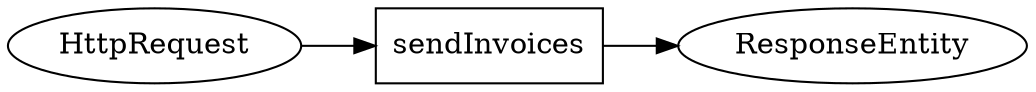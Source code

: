 digraph G {
  rankdir=LR
  sendInvoices [shape=box]
  HttpRequest -> sendInvoices -> ResponseEntity
}
